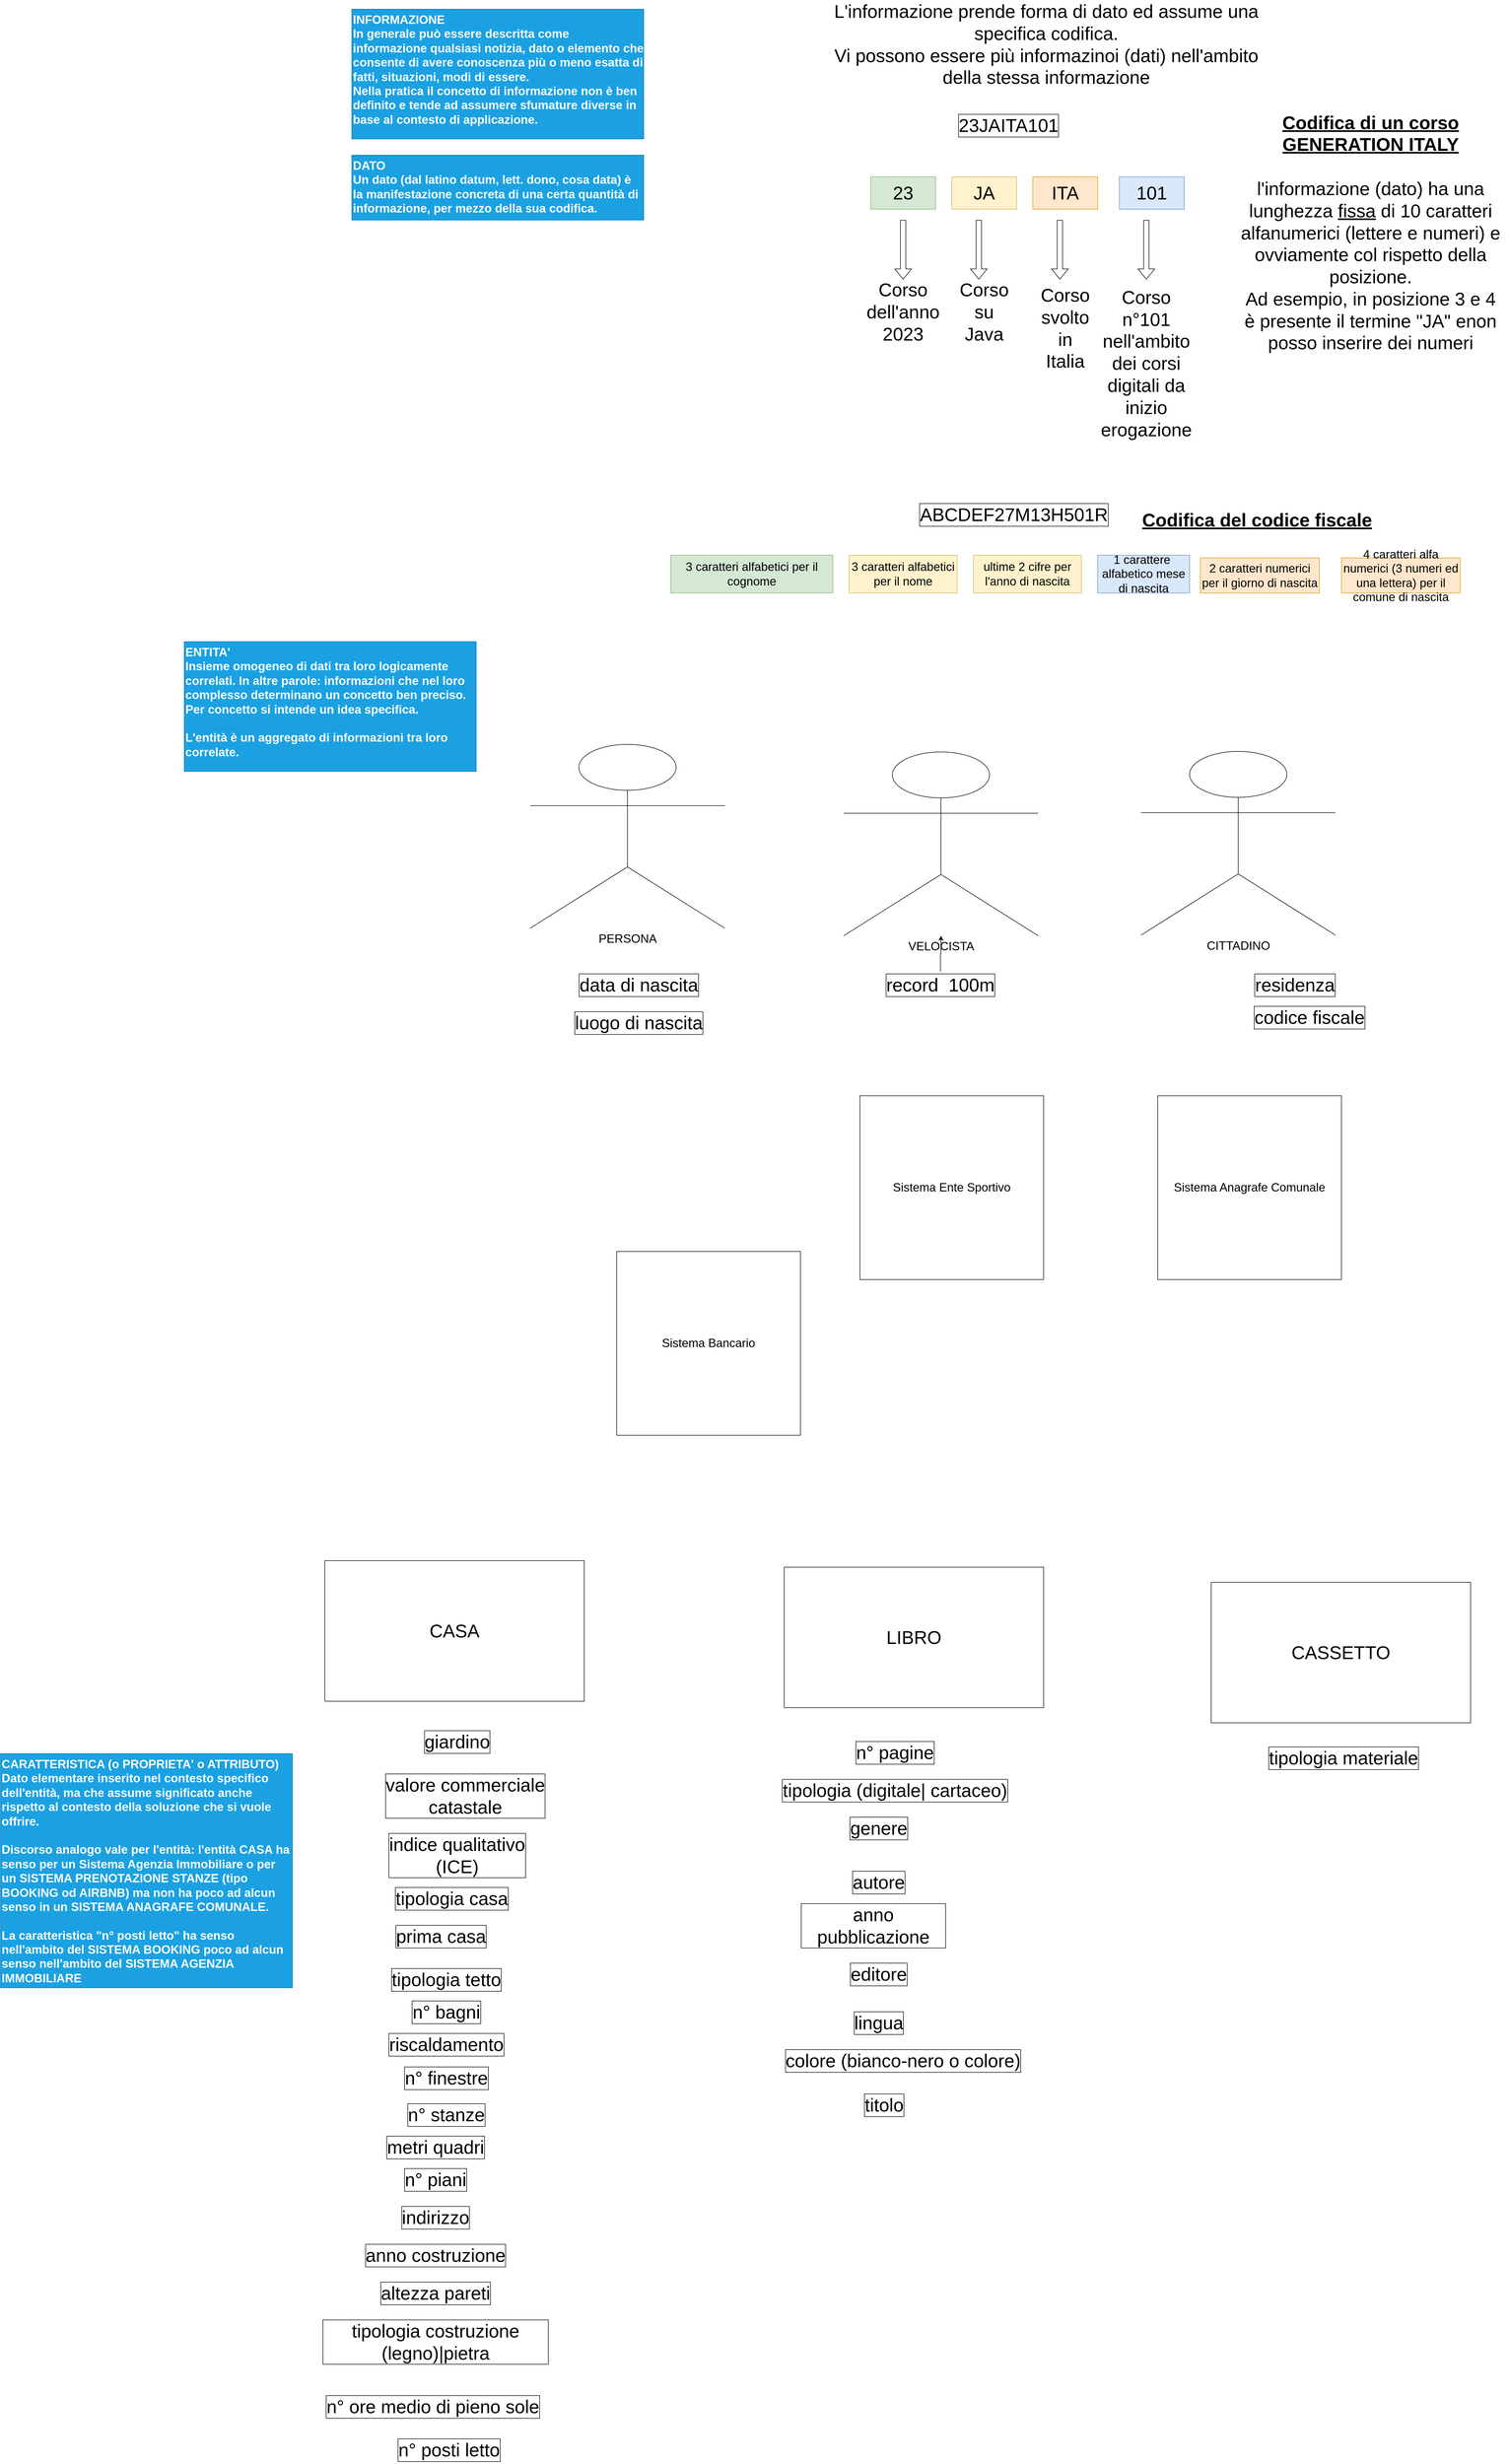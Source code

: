<mxfile version="14.1.8" type="device"><diagram name="Pagina-1" id="obR_VXNso8-Azt7xKUF0"><mxGraphModel dx="6958" dy="3224" grid="1" gridSize="10" guides="1" tooltips="1" connect="1" arrows="1" fold="1" page="1" pageScale="1" pageWidth="827" pageHeight="1169" math="0" shadow="0"><root><mxCell id="0"/><mxCell id="1" parent="0"/><mxCell id="LAzZFo5Bo8joHG3j0zkX-1" value="23JAITA101" style="text;html=1;strokeColor=none;fillColor=none;align=center;verticalAlign=middle;whiteSpace=wrap;rounded=0;fontSize=34;labelBorderColor=default;" parent="1" vertex="1"><mxGeometry x="150" y="200" width="510" height="110" as="geometry"/></mxCell><mxCell id="LAzZFo5Bo8joHG3j0zkX-3" value="23" style="rounded=0;whiteSpace=wrap;html=1;fontSize=34;fillColor=#d5e8d4;strokeColor=#82b366;" parent="1" vertex="1"><mxGeometry x="150" y="350" width="120" height="60" as="geometry"/></mxCell><mxCell id="LAzZFo5Bo8joHG3j0zkX-4" value="JA" style="rounded=0;whiteSpace=wrap;html=1;fontSize=34;fillColor=#fff2cc;strokeColor=#d6b656;" parent="1" vertex="1"><mxGeometry x="300" y="350" width="120" height="60" as="geometry"/></mxCell><mxCell id="LAzZFo5Bo8joHG3j0zkX-5" value="ITA" style="rounded=0;whiteSpace=wrap;html=1;fontSize=34;fillColor=#ffe6cc;strokeColor=#d79b00;" parent="1" vertex="1"><mxGeometry x="450" y="350" width="120" height="60" as="geometry"/></mxCell><mxCell id="LAzZFo5Bo8joHG3j0zkX-6" value="101" style="rounded=0;whiteSpace=wrap;html=1;fontSize=34;fillColor=#dae8fc;strokeColor=#6c8ebf;" parent="1" vertex="1"><mxGeometry x="610" y="350" width="120" height="60" as="geometry"/></mxCell><mxCell id="LAzZFo5Bo8joHG3j0zkX-7" value="" style="shape=flexArrow;endArrow=classic;html=1;rounded=0;" parent="1" edge="1"><mxGeometry width="50" height="50" relative="1" as="geometry"><mxPoint x="210" y="430" as="sourcePoint"/><mxPoint x="210" y="540" as="targetPoint"/></mxGeometry></mxCell><mxCell id="LAzZFo5Bo8joHG3j0zkX-9" value="Corso dell'anno 2023" style="text;html=1;strokeColor=none;fillColor=none;align=center;verticalAlign=middle;whiteSpace=wrap;rounded=0;fontSize=34;" parent="1" vertex="1"><mxGeometry x="180" y="585" width="60" height="30" as="geometry"/></mxCell><mxCell id="LAzZFo5Bo8joHG3j0zkX-10" value="" style="shape=flexArrow;endArrow=classic;html=1;rounded=0;" parent="1" edge="1"><mxGeometry width="50" height="50" relative="1" as="geometry"><mxPoint x="350" y="430" as="sourcePoint"/><mxPoint x="350" y="540" as="targetPoint"/></mxGeometry></mxCell><mxCell id="LAzZFo5Bo8joHG3j0zkX-11" value="Corso su Java" style="text;html=1;strokeColor=none;fillColor=none;align=center;verticalAlign=middle;whiteSpace=wrap;rounded=0;fontSize=34;" parent="1" vertex="1"><mxGeometry x="330" y="585" width="60" height="30" as="geometry"/></mxCell><mxCell id="LAzZFo5Bo8joHG3j0zkX-13" value="" style="shape=flexArrow;endArrow=classic;html=1;rounded=0;" parent="1" edge="1"><mxGeometry width="50" height="50" relative="1" as="geometry"><mxPoint x="500" y="430" as="sourcePoint"/><mxPoint x="500" y="540" as="targetPoint"/></mxGeometry></mxCell><mxCell id="LAzZFo5Bo8joHG3j0zkX-14" value="Corso svolto in Italia " style="text;html=1;strokeColor=none;fillColor=none;align=center;verticalAlign=middle;whiteSpace=wrap;rounded=0;fontSize=34;" parent="1" vertex="1"><mxGeometry x="480" y="615" width="60" height="30" as="geometry"/></mxCell><mxCell id="LAzZFo5Bo8joHG3j0zkX-15" value="" style="shape=flexArrow;endArrow=classic;html=1;rounded=0;" parent="1" edge="1"><mxGeometry width="50" height="50" relative="1" as="geometry"><mxPoint x="660" y="430" as="sourcePoint"/><mxPoint x="660" y="540" as="targetPoint"/></mxGeometry></mxCell><mxCell id="LAzZFo5Bo8joHG3j0zkX-16" value="Corso n°101 nell'ambito dei corsi digitali da inizio erogazione" style="text;html=1;strokeColor=none;fillColor=none;align=center;verticalAlign=middle;whiteSpace=wrap;rounded=0;fontSize=34;" parent="1" vertex="1"><mxGeometry x="630" y="680" width="60" height="30" as="geometry"/></mxCell><mxCell id="LAzZFo5Bo8joHG3j0zkX-18" value="L'informazione prende forma di dato ed assume una specifica codifica.&lt;br&gt;Vi possono essere più informazinoi (dati) nell'ambito della stessa informazione" style="text;html=1;strokeColor=none;fillColor=none;align=center;verticalAlign=middle;whiteSpace=wrap;rounded=0;fontSize=34;" parent="1" vertex="1"><mxGeometry x="80" y="30" width="790" height="150" as="geometry"/></mxCell><mxCell id="LAzZFo5Bo8joHG3j0zkX-19" value="ABCDEF27M13H501R" style="text;html=1;strokeColor=none;fillColor=none;align=center;verticalAlign=middle;whiteSpace=wrap;rounded=0;fontSize=34;labelBorderColor=default;" parent="1" vertex="1"><mxGeometry x="160" y="920" width="510" height="110" as="geometry"/></mxCell><mxCell id="LAzZFo5Bo8joHG3j0zkX-20" value="&lt;br&gt;&lt;div&gt;&lt;b&gt;&lt;u&gt;Codifica di un corso GENERATION ITALY&lt;/u&gt;&lt;/b&gt;&lt;/div&gt;&lt;div&gt;&lt;b&gt;&lt;u&gt;&lt;br&gt;&lt;/u&gt;&lt;/b&gt;&lt;/div&gt;l'informazione (dato) ha una lunghezza &lt;u&gt;fissa&lt;/u&gt; di 10 caratteri alfanumerici (lettere e numeri) e ovviamente col rispetto della posizione.&lt;br&gt;&lt;div&gt;Ad esempio, in posizione 3 e 4&lt;/div&gt;&lt;div&gt;è presente il termine &quot;JA&quot; enon posso inserire dei numeri&lt;br&gt;&lt;/div&gt;" style="text;html=1;strokeColor=none;fillColor=none;align=center;verticalAlign=middle;whiteSpace=wrap;rounded=0;fontSize=34;labelBorderColor=none;" parent="1" vertex="1"><mxGeometry x="820" y="270" width="510" height="325" as="geometry"/></mxCell><mxCell id="LAzZFo5Bo8joHG3j0zkX-21" value="3 caratteri alfabetici per il cognome" style="rounded=0;whiteSpace=wrap;html=1;fontSize=22;fillColor=#d5e8d4;strokeColor=#82b366;" parent="1" vertex="1"><mxGeometry x="-220" y="1050" width="300" height="70" as="geometry"/></mxCell><mxCell id="LAzZFo5Bo8joHG3j0zkX-22" value="3 caratteri alfabetici per il nome" style="rounded=0;whiteSpace=wrap;html=1;fontSize=22;fillColor=#fff2cc;strokeColor=#d6b656;" parent="1" vertex="1"><mxGeometry x="110" y="1050" width="200" height="70" as="geometry"/></mxCell><mxCell id="LAzZFo5Bo8joHG3j0zkX-23" value="2 caratteri numerici per il giorno di nascita" style="rounded=0;whiteSpace=wrap;html=1;fontSize=22;fillColor=#ffe6cc;strokeColor=#d79b00;" parent="1" vertex="1"><mxGeometry x="760" y="1055" width="220" height="65" as="geometry"/></mxCell><mxCell id="LAzZFo5Bo8joHG3j0zkX-24" value="&lt;div&gt;1 carattere&amp;nbsp;&lt;/div&gt;&lt;div&gt;alfabetico mese di nascita&lt;/div&gt;" style="rounded=0;whiteSpace=wrap;html=1;fontSize=22;fillColor=#dae8fc;strokeColor=#6c8ebf;" parent="1" vertex="1"><mxGeometry x="570" y="1050" width="170" height="70" as="geometry"/></mxCell><mxCell id="LAzZFo5Bo8joHG3j0zkX-25" value="ultime 2 cifre per l'anno di nascita" style="rounded=0;whiteSpace=wrap;html=1;fontSize=22;fillColor=#fff2cc;strokeColor=#d6b656;" parent="1" vertex="1"><mxGeometry x="340" y="1050" width="200" height="70" as="geometry"/></mxCell><mxCell id="LAzZFo5Bo8joHG3j0zkX-26" value="4 caratteri alfa numerici (3 numeri ed una lettera) per il comune di nascita" style="rounded=0;whiteSpace=wrap;html=1;fontSize=22;fillColor=#ffe6cc;strokeColor=#d79b00;" parent="1" vertex="1"><mxGeometry x="1021" y="1055" width="220" height="65" as="geometry"/></mxCell><mxCell id="LAzZFo5Bo8joHG3j0zkX-27" value="&lt;b&gt;&lt;u&gt;Codifica del codice fiscale&lt;/u&gt;&lt;/b&gt;" style="text;html=1;strokeColor=none;fillColor=none;align=center;verticalAlign=middle;whiteSpace=wrap;rounded=0;fontSize=34;labelBorderColor=none;" parent="1" vertex="1"><mxGeometry x="610" y="822.5" width="510" height="325" as="geometry"/></mxCell><mxCell id="LAzZFo5Bo8joHG3j0zkX-28" value="INFORMAZIONE&#10;In generale può essere descritta come informazione qualsiasi notizia, dato o elemento che consente di avere conoscenza più o meno esatta di fatti, situazioni, modi di essere.&#10;Nella pratica il concetto di informazione non è ben definito e tende ad assumere sfumature diverse in base al contesto di applicazione." style="text;whiteSpace=wrap;fillColor=#1ba1e2;fontColor=#ffffff;strokeColor=#006EAF;fontSize=22;fontStyle=1" parent="1" vertex="1"><mxGeometry x="-810" y="40" width="540" height="240" as="geometry"/></mxCell><mxCell id="LAzZFo5Bo8joHG3j0zkX-29" value="DATO&#10;Un dato (dal latino datum, lett. dono, cosa data) è la manifestazione concreta di una certa quantità di informazione, per mezzo della sua codifica.&#10;" style="text;whiteSpace=wrap;fillColor=#1ba1e2;fontColor=#ffffff;strokeColor=#006EAF;fontSize=22;fontStyle=1" parent="1" vertex="1"><mxGeometry x="-810" y="310" width="540" height="120" as="geometry"/></mxCell><mxCell id="LAzZFo5Bo8joHG3j0zkX-30" value="PERSONA" style="shape=umlActor;verticalLabelPosition=bottom;verticalAlign=top;html=1;outlineConnect=0;fontSize=22;" parent="1" vertex="1"><mxGeometry x="-480" y="1400" width="360" height="340" as="geometry"/></mxCell><mxCell id="LAzZFo5Bo8joHG3j0zkX-31" value="VELOCISTA" style="shape=umlActor;verticalLabelPosition=bottom;verticalAlign=top;html=1;outlineConnect=0;fontSize=22;" parent="1" vertex="1"><mxGeometry x="100" y="1414" width="360" height="340" as="geometry"/></mxCell><mxCell id="LAzZFo5Bo8joHG3j0zkX-32" value="CITTADINO" style="shape=umlActor;verticalLabelPosition=bottom;verticalAlign=top;html=1;outlineConnect=0;fontSize=22;" parent="1" vertex="1"><mxGeometry x="650" y="1413" width="360" height="340" as="geometry"/></mxCell><mxCell id="LAzZFo5Bo8joHG3j0zkX-33" value="data di nascita" style="text;html=1;strokeColor=none;fillColor=none;align=center;verticalAlign=middle;whiteSpace=wrap;rounded=0;fontSize=34;labelBorderColor=default;" parent="1" vertex="1"><mxGeometry x="-414" y="1820" width="270" height="50" as="geometry"/></mxCell><mxCell id="LAzZFo5Bo8joHG3j0zkX-34" value="codice fiscale" style="text;html=1;strokeColor=none;fillColor=none;align=center;verticalAlign=middle;whiteSpace=wrap;rounded=0;fontSize=34;labelBorderColor=default;" parent="1" vertex="1"><mxGeometry x="827" y="1880" width="270" height="50" as="geometry"/></mxCell><mxCell id="LAzZFo5Bo8joHG3j0zkX-40" value="" style="edgeStyle=orthogonalEdgeStyle;rounded=0;orthogonalLoop=1;jettySize=auto;html=1;" parent="1" source="LAzZFo5Bo8joHG3j0zkX-35" target="LAzZFo5Bo8joHG3j0zkX-31" edge="1"><mxGeometry relative="1" as="geometry"/></mxCell><mxCell id="LAzZFo5Bo8joHG3j0zkX-35" value="record&amp;nbsp; 100m" style="text;html=1;strokeColor=none;fillColor=none;align=center;verticalAlign=middle;whiteSpace=wrap;rounded=0;fontSize=34;labelBorderColor=default;" parent="1" vertex="1"><mxGeometry x="144" y="1820" width="270" height="50" as="geometry"/></mxCell><mxCell id="LAzZFo5Bo8joHG3j0zkX-36" value="residenza" style="text;html=1;strokeColor=none;fillColor=none;align=center;verticalAlign=middle;whiteSpace=wrap;rounded=0;fontSize=34;labelBorderColor=default;" parent="1" vertex="1"><mxGeometry x="800" y="1820" width="270" height="50" as="geometry"/></mxCell><mxCell id="LAzZFo5Bo8joHG3j0zkX-37" value="Sistema Anagrafe Comunale" style="whiteSpace=wrap;html=1;aspect=fixed;fontSize=22;" parent="1" vertex="1"><mxGeometry x="681" y="2050" width="340" height="340" as="geometry"/></mxCell><mxCell id="LAzZFo5Bo8joHG3j0zkX-38" value="Sistema Ente Sportivo" style="whiteSpace=wrap;html=1;aspect=fixed;fontSize=22;" parent="1" vertex="1"><mxGeometry x="130" y="2050" width="340" height="340" as="geometry"/></mxCell><mxCell id="LAzZFo5Bo8joHG3j0zkX-39" value="Sistema Bancario" style="whiteSpace=wrap;html=1;aspect=fixed;fontSize=22;" parent="1" vertex="1"><mxGeometry x="-320" y="2338" width="340" height="340" as="geometry"/></mxCell><mxCell id="LAzZFo5Bo8joHG3j0zkX-41" value="luogo di nascita" style="text;html=1;strokeColor=none;fillColor=none;align=center;verticalAlign=middle;whiteSpace=wrap;rounded=0;fontSize=34;labelBorderColor=default;" parent="1" vertex="1"><mxGeometry x="-414" y="1890" width="270" height="50" as="geometry"/></mxCell><mxCell id="LAzZFo5Bo8joHG3j0zkX-42" value="ENTITA'&#10;Insieme omogeneo di dati tra loro logicamente correlati. In altre parole: informazioni che nel loro complesso determinano un concetto ben preciso.&#10;Per concetto si intende un idea specifica.&#10;&#10;L'entità è un aggregato di informazioni tra loro correlate.&#10;" style="text;whiteSpace=wrap;fillColor=#1ba1e2;fontColor=#ffffff;strokeColor=#006EAF;fontSize=22;fontStyle=1" parent="1" vertex="1"><mxGeometry x="-1120" y="1210" width="540" height="240" as="geometry"/></mxCell><mxCell id="LAzZFo5Bo8joHG3j0zkX-43" value="LIBRO" style="rounded=0;whiteSpace=wrap;html=1;fontSize=34;" parent="1" vertex="1"><mxGeometry x="-10" y="2922" width="480" height="260" as="geometry"/></mxCell><mxCell id="LAzZFo5Bo8joHG3j0zkX-44" value="CASSETTO" style="rounded=0;whiteSpace=wrap;html=1;fontSize=34;" parent="1" vertex="1"><mxGeometry x="780" y="2950" width="480" height="260" as="geometry"/></mxCell><mxCell id="LAzZFo5Bo8joHG3j0zkX-45" value="CASA" style="rounded=0;whiteSpace=wrap;html=1;fontSize=34;" parent="1" vertex="1"><mxGeometry x="-860" y="2910" width="480" height="260" as="geometry"/></mxCell><mxCell id="LAzZFo5Bo8joHG3j0zkX-47" value="n° stanze" style="text;html=1;strokeColor=none;fillColor=none;align=center;verticalAlign=middle;whiteSpace=wrap;rounded=0;fontSize=34;labelBorderColor=default;" parent="1" vertex="1"><mxGeometry x="-770" y="3910" width="270" height="50" as="geometry"/></mxCell><mxCell id="LAzZFo5Bo8joHG3j0zkX-48" value="metri quadri" style="text;html=1;strokeColor=none;fillColor=none;align=center;verticalAlign=middle;whiteSpace=wrap;rounded=0;fontSize=34;labelBorderColor=default;" parent="1" vertex="1"><mxGeometry x="-790" y="3970" width="270" height="50" as="geometry"/></mxCell><mxCell id="LAzZFo5Bo8joHG3j0zkX-49" value="n° piani" style="text;html=1;strokeColor=none;fillColor=none;align=center;verticalAlign=middle;whiteSpace=wrap;rounded=0;fontSize=34;labelBorderColor=default;" parent="1" vertex="1"><mxGeometry x="-790" y="4030" width="270" height="50" as="geometry"/></mxCell><mxCell id="LAzZFo5Bo8joHG3j0zkX-51" value="indirizzo" style="text;html=1;strokeColor=none;fillColor=none;align=center;verticalAlign=middle;whiteSpace=wrap;rounded=0;fontSize=34;labelBorderColor=default;" parent="1" vertex="1"><mxGeometry x="-790" y="4100" width="270" height="50" as="geometry"/></mxCell><mxCell id="LAzZFo5Bo8joHG3j0zkX-52" value="anno costruzione" style="text;html=1;strokeColor=none;fillColor=none;align=center;verticalAlign=middle;whiteSpace=wrap;rounded=0;fontSize=34;labelBorderColor=default;" parent="1" vertex="1"><mxGeometry x="-790" y="4170" width="270" height="50" as="geometry"/></mxCell><mxCell id="LAzZFo5Bo8joHG3j0zkX-53" value="altezza pareti" style="text;html=1;strokeColor=none;fillColor=none;align=center;verticalAlign=middle;whiteSpace=wrap;rounded=0;fontSize=34;labelBorderColor=default;" parent="1" vertex="1"><mxGeometry x="-790" y="4240" width="270" height="50" as="geometry"/></mxCell><mxCell id="LAzZFo5Bo8joHG3j0zkX-54" value="n° finestre" style="text;html=1;strokeColor=none;fillColor=none;align=center;verticalAlign=middle;whiteSpace=wrap;rounded=0;fontSize=34;labelBorderColor=default;" parent="1" vertex="1"><mxGeometry x="-770" y="3842" width="270" height="50" as="geometry"/></mxCell><mxCell id="LAzZFo5Bo8joHG3j0zkX-55" value="riscaldamento" style="text;html=1;strokeColor=none;fillColor=none;align=center;verticalAlign=middle;whiteSpace=wrap;rounded=0;fontSize=34;labelBorderColor=default;" parent="1" vertex="1"><mxGeometry x="-770" y="3780" width="270" height="50" as="geometry"/></mxCell><mxCell id="LAzZFo5Bo8joHG3j0zkX-57" value="n° bagni" style="text;html=1;strokeColor=none;fillColor=none;align=center;verticalAlign=middle;whiteSpace=wrap;rounded=0;fontSize=34;labelBorderColor=default;" parent="1" vertex="1"><mxGeometry x="-770" y="3720" width="270" height="50" as="geometry"/></mxCell><mxCell id="LAzZFo5Bo8joHG3j0zkX-59" value="prima casa" style="text;html=1;strokeColor=none;fillColor=none;align=center;verticalAlign=middle;whiteSpace=wrap;rounded=0;fontSize=34;labelBorderColor=default;" parent="1" vertex="1"><mxGeometry x="-780" y="3580" width="270" height="50" as="geometry"/></mxCell><mxCell id="LAzZFo5Bo8joHG3j0zkX-60" value="tipologia tetto" style="text;html=1;strokeColor=none;fillColor=none;align=center;verticalAlign=middle;whiteSpace=wrap;rounded=0;fontSize=34;labelBorderColor=default;" parent="1" vertex="1"><mxGeometry x="-770" y="3660" width="270" height="50" as="geometry"/></mxCell><mxCell id="LAzZFo5Bo8joHG3j0zkX-61" value="tipologia casa" style="text;html=1;strokeColor=none;fillColor=none;align=center;verticalAlign=middle;whiteSpace=wrap;rounded=0;fontSize=34;labelBorderColor=default;" parent="1" vertex="1"><mxGeometry x="-760" y="3510" width="270" height="50" as="geometry"/></mxCell><mxCell id="LAzZFo5Bo8joHG3j0zkX-63" value="indice qualitativo&lt;br&gt;(ICE)" style="text;html=1;strokeColor=none;fillColor=none;align=center;verticalAlign=middle;whiteSpace=wrap;rounded=0;fontSize=34;labelBorderColor=default;" parent="1" vertex="1"><mxGeometry x="-750" y="3430" width="270" height="50" as="geometry"/></mxCell><mxCell id="LAzZFo5Bo8joHG3j0zkX-65" value="&lt;div&gt;valore commerciale&lt;/div&gt;&lt;div&gt;catastale&lt;br&gt;&lt;/div&gt;" style="text;html=1;strokeColor=none;fillColor=none;align=center;verticalAlign=middle;whiteSpace=wrap;rounded=0;fontSize=34;labelBorderColor=default;" parent="1" vertex="1"><mxGeometry x="-850" y="3320" width="500" height="50" as="geometry"/></mxCell><mxCell id="LAzZFo5Bo8joHG3j0zkX-66" value="giardino" style="text;html=1;strokeColor=none;fillColor=none;align=center;verticalAlign=middle;whiteSpace=wrap;rounded=0;fontSize=34;labelBorderColor=default;" parent="1" vertex="1"><mxGeometry x="-750" y="3220" width="270" height="50" as="geometry"/></mxCell><mxCell id="LAzZFo5Bo8joHG3j0zkX-67" value="tipologia materiale" style="text;html=1;strokeColor=none;fillColor=none;align=center;verticalAlign=middle;whiteSpace=wrap;rounded=0;fontSize=34;labelBorderColor=default;" parent="1" vertex="1"><mxGeometry x="860" y="3250" width="330" height="50" as="geometry"/></mxCell><mxCell id="LAzZFo5Bo8joHG3j0zkX-68" value="tipologia (digitale| cartaceo)" style="text;html=1;strokeColor=none;fillColor=none;align=center;verticalAlign=middle;whiteSpace=wrap;rounded=0;fontSize=34;labelBorderColor=default;" parent="1" vertex="1"><mxGeometry x="-20" y="3310" width="430" height="50" as="geometry"/></mxCell><mxCell id="LAzZFo5Bo8joHG3j0zkX-69" value="genere" style="text;html=1;strokeColor=none;fillColor=none;align=center;verticalAlign=middle;whiteSpace=wrap;rounded=0;fontSize=34;labelBorderColor=default;" parent="1" vertex="1"><mxGeometry x="30" y="3380" width="270" height="50" as="geometry"/></mxCell><mxCell id="LAzZFo5Bo8joHG3j0zkX-70" value="tipologia costruzione (legno)|pietra" style="text;html=1;strokeColor=none;fillColor=none;align=center;verticalAlign=middle;whiteSpace=wrap;rounded=0;fontSize=34;labelBorderColor=default;" parent="1" vertex="1"><mxGeometry x="-865" y="4330" width="420" height="50" as="geometry"/></mxCell><mxCell id="LAzZFo5Bo8joHG3j0zkX-71" value="n° ore medio di pieno sole" style="text;html=1;strokeColor=none;fillColor=none;align=center;verticalAlign=middle;whiteSpace=wrap;rounded=0;fontSize=34;labelBorderColor=default;" parent="1" vertex="1"><mxGeometry x="-870" y="4450" width="420" height="50" as="geometry"/></mxCell><mxCell id="LAzZFo5Bo8joHG3j0zkX-72" value="autore" style="text;html=1;strokeColor=none;fillColor=none;align=center;verticalAlign=middle;whiteSpace=wrap;rounded=0;fontSize=34;labelBorderColor=default;" parent="1" vertex="1"><mxGeometry x="30" y="3480" width="270" height="50" as="geometry"/></mxCell><mxCell id="LAzZFo5Bo8joHG3j0zkX-73" value="anno pubblicazione" style="text;html=1;strokeColor=none;fillColor=none;align=center;verticalAlign=middle;whiteSpace=wrap;rounded=0;fontSize=34;labelBorderColor=default;" parent="1" vertex="1"><mxGeometry x="20" y="3560" width="270" height="50" as="geometry"/></mxCell><mxCell id="LAzZFo5Bo8joHG3j0zkX-74" value="n° pagine" style="text;html=1;strokeColor=none;fillColor=none;align=center;verticalAlign=middle;whiteSpace=wrap;rounded=0;fontSize=34;labelBorderColor=default;" parent="1" vertex="1"><mxGeometry x="60" y="3240" width="270" height="50" as="geometry"/></mxCell><mxCell id="LAzZFo5Bo8joHG3j0zkX-76" value="editore" style="text;html=1;strokeColor=none;fillColor=none;align=center;verticalAlign=middle;whiteSpace=wrap;rounded=0;fontSize=34;labelBorderColor=default;" parent="1" vertex="1"><mxGeometry x="30" y="3650" width="270" height="50" as="geometry"/></mxCell><mxCell id="LAzZFo5Bo8joHG3j0zkX-78" value="lingua" style="text;html=1;strokeColor=none;fillColor=none;align=center;verticalAlign=middle;whiteSpace=wrap;rounded=0;fontSize=34;labelBorderColor=default;" parent="1" vertex="1"><mxGeometry x="30" y="3740" width="270" height="50" as="geometry"/></mxCell><mxCell id="LAzZFo5Bo8joHG3j0zkX-79" value="colore (bianco-nero o colore)" style="text;html=1;strokeColor=none;fillColor=none;align=center;verticalAlign=middle;whiteSpace=wrap;rounded=0;fontSize=34;labelBorderColor=default;" parent="1" vertex="1"><mxGeometry x="-30" y="3810" width="480" height="50" as="geometry"/></mxCell><mxCell id="LAzZFo5Bo8joHG3j0zkX-80" value="n° posti letto" style="text;html=1;strokeColor=none;fillColor=none;align=center;verticalAlign=middle;whiteSpace=wrap;rounded=0;fontSize=34;labelBorderColor=default;" parent="1" vertex="1"><mxGeometry x="-840" y="4530" width="420" height="50" as="geometry"/></mxCell><mxCell id="LAzZFo5Bo8joHG3j0zkX-81" value="titolo" style="text;html=1;strokeColor=none;fillColor=none;align=center;verticalAlign=middle;whiteSpace=wrap;rounded=0;fontSize=34;labelBorderColor=default;" parent="1" vertex="1"><mxGeometry x="40" y="3892" width="270" height="50" as="geometry"/></mxCell><mxCell id="0POqHaByWmuHUabMaSlt-1" value="CARATTERISTICA (o PROPRIETA' o ATTRIBUTO)&#10;Dato elementare inserito nel contesto specifico dell'entità, ma che assume significato anche rispetto al contesto della soluzione che si vuole offrire. &#10;&#10;Discorso analogo vale per l'entità: l'entità CASA ha senso per un Sistema Agenzia Immobiliare o per un SISTEMA PRENOTAZIONE STANZE (tipo BOOKING od AIRBNB) ma non ha poco ad alcun senso in un SISTEMA ANAGRAFE COMUNALE.&#10;&#10;La caratteristica &quot;n° posti letto&quot; ha senso nell'ambito del SISTEMA BOOKING poco ad alcun senso nell'ambito del SISTEMA AGENZIA IMMOBILIARE" style="text;whiteSpace=wrap;fillColor=#1ba1e2;fontColor=#ffffff;strokeColor=#006EAF;fontSize=22;fontStyle=1" vertex="1" parent="1"><mxGeometry x="-1460" y="3267" width="540" height="433" as="geometry"/></mxCell></root></mxGraphModel></diagram></mxfile>